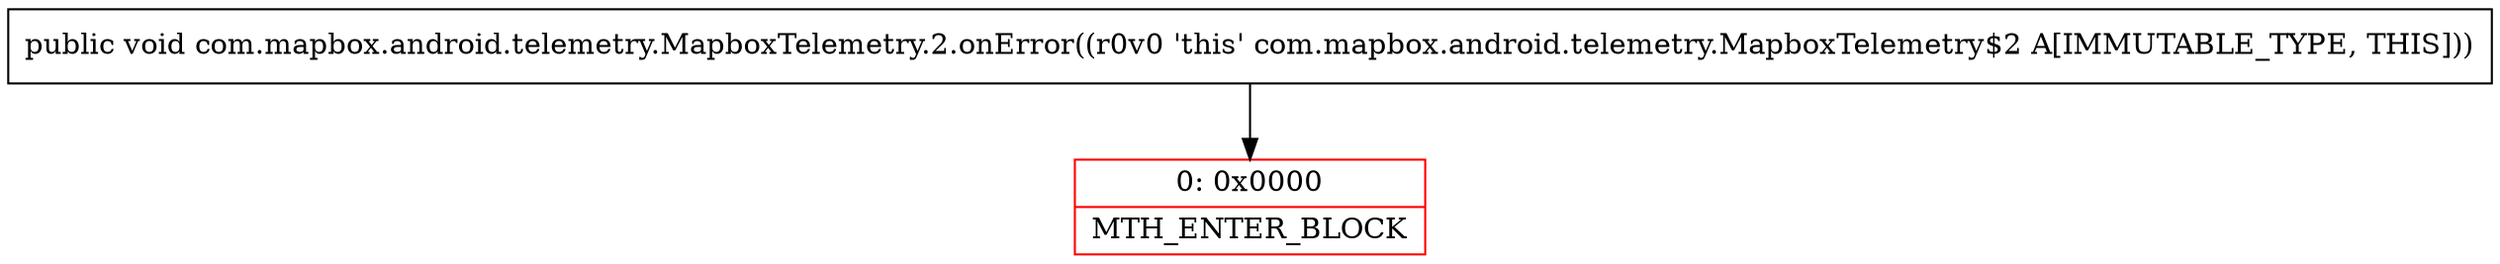 digraph "CFG forcom.mapbox.android.telemetry.MapboxTelemetry.2.onError()V" {
subgraph cluster_Region_921145284 {
label = "R(0)";
node [shape=record,color=blue];
}
Node_0 [shape=record,color=red,label="{0\:\ 0x0000|MTH_ENTER_BLOCK\l}"];
MethodNode[shape=record,label="{public void com.mapbox.android.telemetry.MapboxTelemetry.2.onError((r0v0 'this' com.mapbox.android.telemetry.MapboxTelemetry$2 A[IMMUTABLE_TYPE, THIS])) }"];
MethodNode -> Node_0;
}

